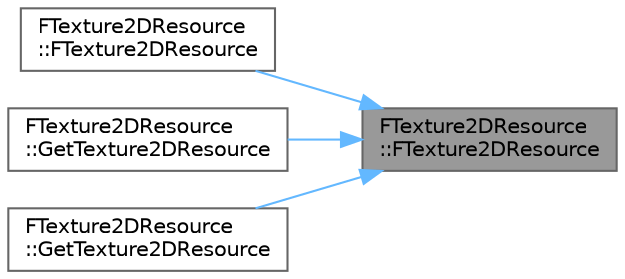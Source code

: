 digraph "FTexture2DResource::FTexture2DResource"
{
 // INTERACTIVE_SVG=YES
 // LATEX_PDF_SIZE
  bgcolor="transparent";
  edge [fontname=Helvetica,fontsize=10,labelfontname=Helvetica,labelfontsize=10];
  node [fontname=Helvetica,fontsize=10,shape=box,height=0.2,width=0.4];
  rankdir="RL";
  Node1 [id="Node000001",label="FTexture2DResource\l::FTexture2DResource",height=0.2,width=0.4,color="gray40", fillcolor="grey60", style="filled", fontcolor="black",tooltip="Minimal initialization constructor."];
  Node1 -> Node2 [id="edge1_Node000001_Node000002",dir="back",color="steelblue1",style="solid",tooltip=" "];
  Node2 [id="Node000002",label="FTexture2DResource\l::FTexture2DResource",height=0.2,width=0.4,color="grey40", fillcolor="white", style="filled",URL="$da/ddf/classFTexture2DResource.html#a2e2572cd119512ca9b8803e12f983d56",tooltip="Make this Texture2DResource Proxy another one."];
  Node1 -> Node3 [id="edge2_Node000001_Node000003",dir="back",color="steelblue1",style="solid",tooltip=" "];
  Node3 [id="Node000003",label="FTexture2DResource\l::GetTexture2DResource",height=0.2,width=0.4,color="grey40", fillcolor="white", style="filled",URL="$da/ddf/classFTexture2DResource.html#a5d47b8308412717181cf3c44567b1011",tooltip=" "];
  Node1 -> Node4 [id="edge3_Node000001_Node000004",dir="back",color="steelblue1",style="solid",tooltip=" "];
  Node4 [id="Node000004",label="FTexture2DResource\l::GetTexture2DResource",height=0.2,width=0.4,color="grey40", fillcolor="white", style="filled",URL="$da/ddf/classFTexture2DResource.html#ad2f87aa5d50dd7ead80e08c6ed12cef0",tooltip=" "];
}
